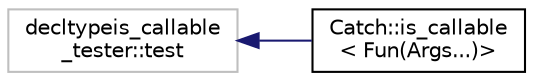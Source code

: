 digraph "Graphical Class Hierarchy"
{
 // LATEX_PDF_SIZE
  edge [fontname="Helvetica",fontsize="10",labelfontname="Helvetica",labelfontsize="10"];
  node [fontname="Helvetica",fontsize="10",shape=record];
  rankdir="LR";
  Node0 [label="decltypeis_callable\l_tester::test",height=0.2,width=0.4,color="grey75", fillcolor="white", style="filled",tooltip=" "];
  Node0 -> Node1 [dir="back",color="midnightblue",fontsize="10",style="solid",fontname="Helvetica"];
  Node1 [label="Catch::is_callable\l\< Fun(Args...)\>",height=0.2,width=0.4,color="black", fillcolor="white", style="filled",URL="$structCatch_1_1is__callable_3_01Fun_07Args_8_8_8_08_4.html",tooltip=" "];
}
